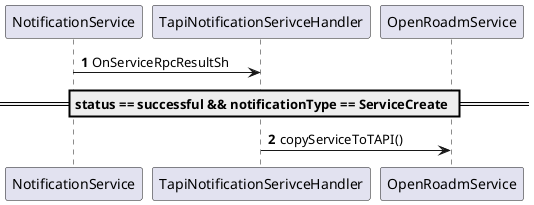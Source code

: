 @startuml
'https://plantuml.com/sequence-diagram

autonumber

NotificationService -> TapiNotificationSerivceHandler: OnServiceRpcResultSh
== status == successful && notificationType == ServiceCreate ==
TapiNotificationSerivceHandler -> OpenRoadmService: copyServiceToTAPI()
@enduml
